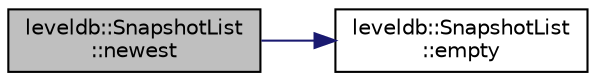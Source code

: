 digraph "leveldb::SnapshotList::newest"
{
  edge [fontname="Helvetica",fontsize="10",labelfontname="Helvetica",labelfontsize="10"];
  node [fontname="Helvetica",fontsize="10",shape=record];
  rankdir="LR";
  Node1 [label="leveldb::SnapshotList\l::newest",height=0.2,width=0.4,color="black", fillcolor="grey75", style="filled" fontcolor="black"];
  Node1 -> Node2 [color="midnightblue",fontsize="10",style="solid",fontname="Helvetica"];
  Node2 [label="leveldb::SnapshotList\l::empty",height=0.2,width=0.4,color="black", fillcolor="white", style="filled",URL="$classleveldb_1_1_snapshot_list.html#a27da501f33ea4aff4bb13c3443f98f70"];
}
